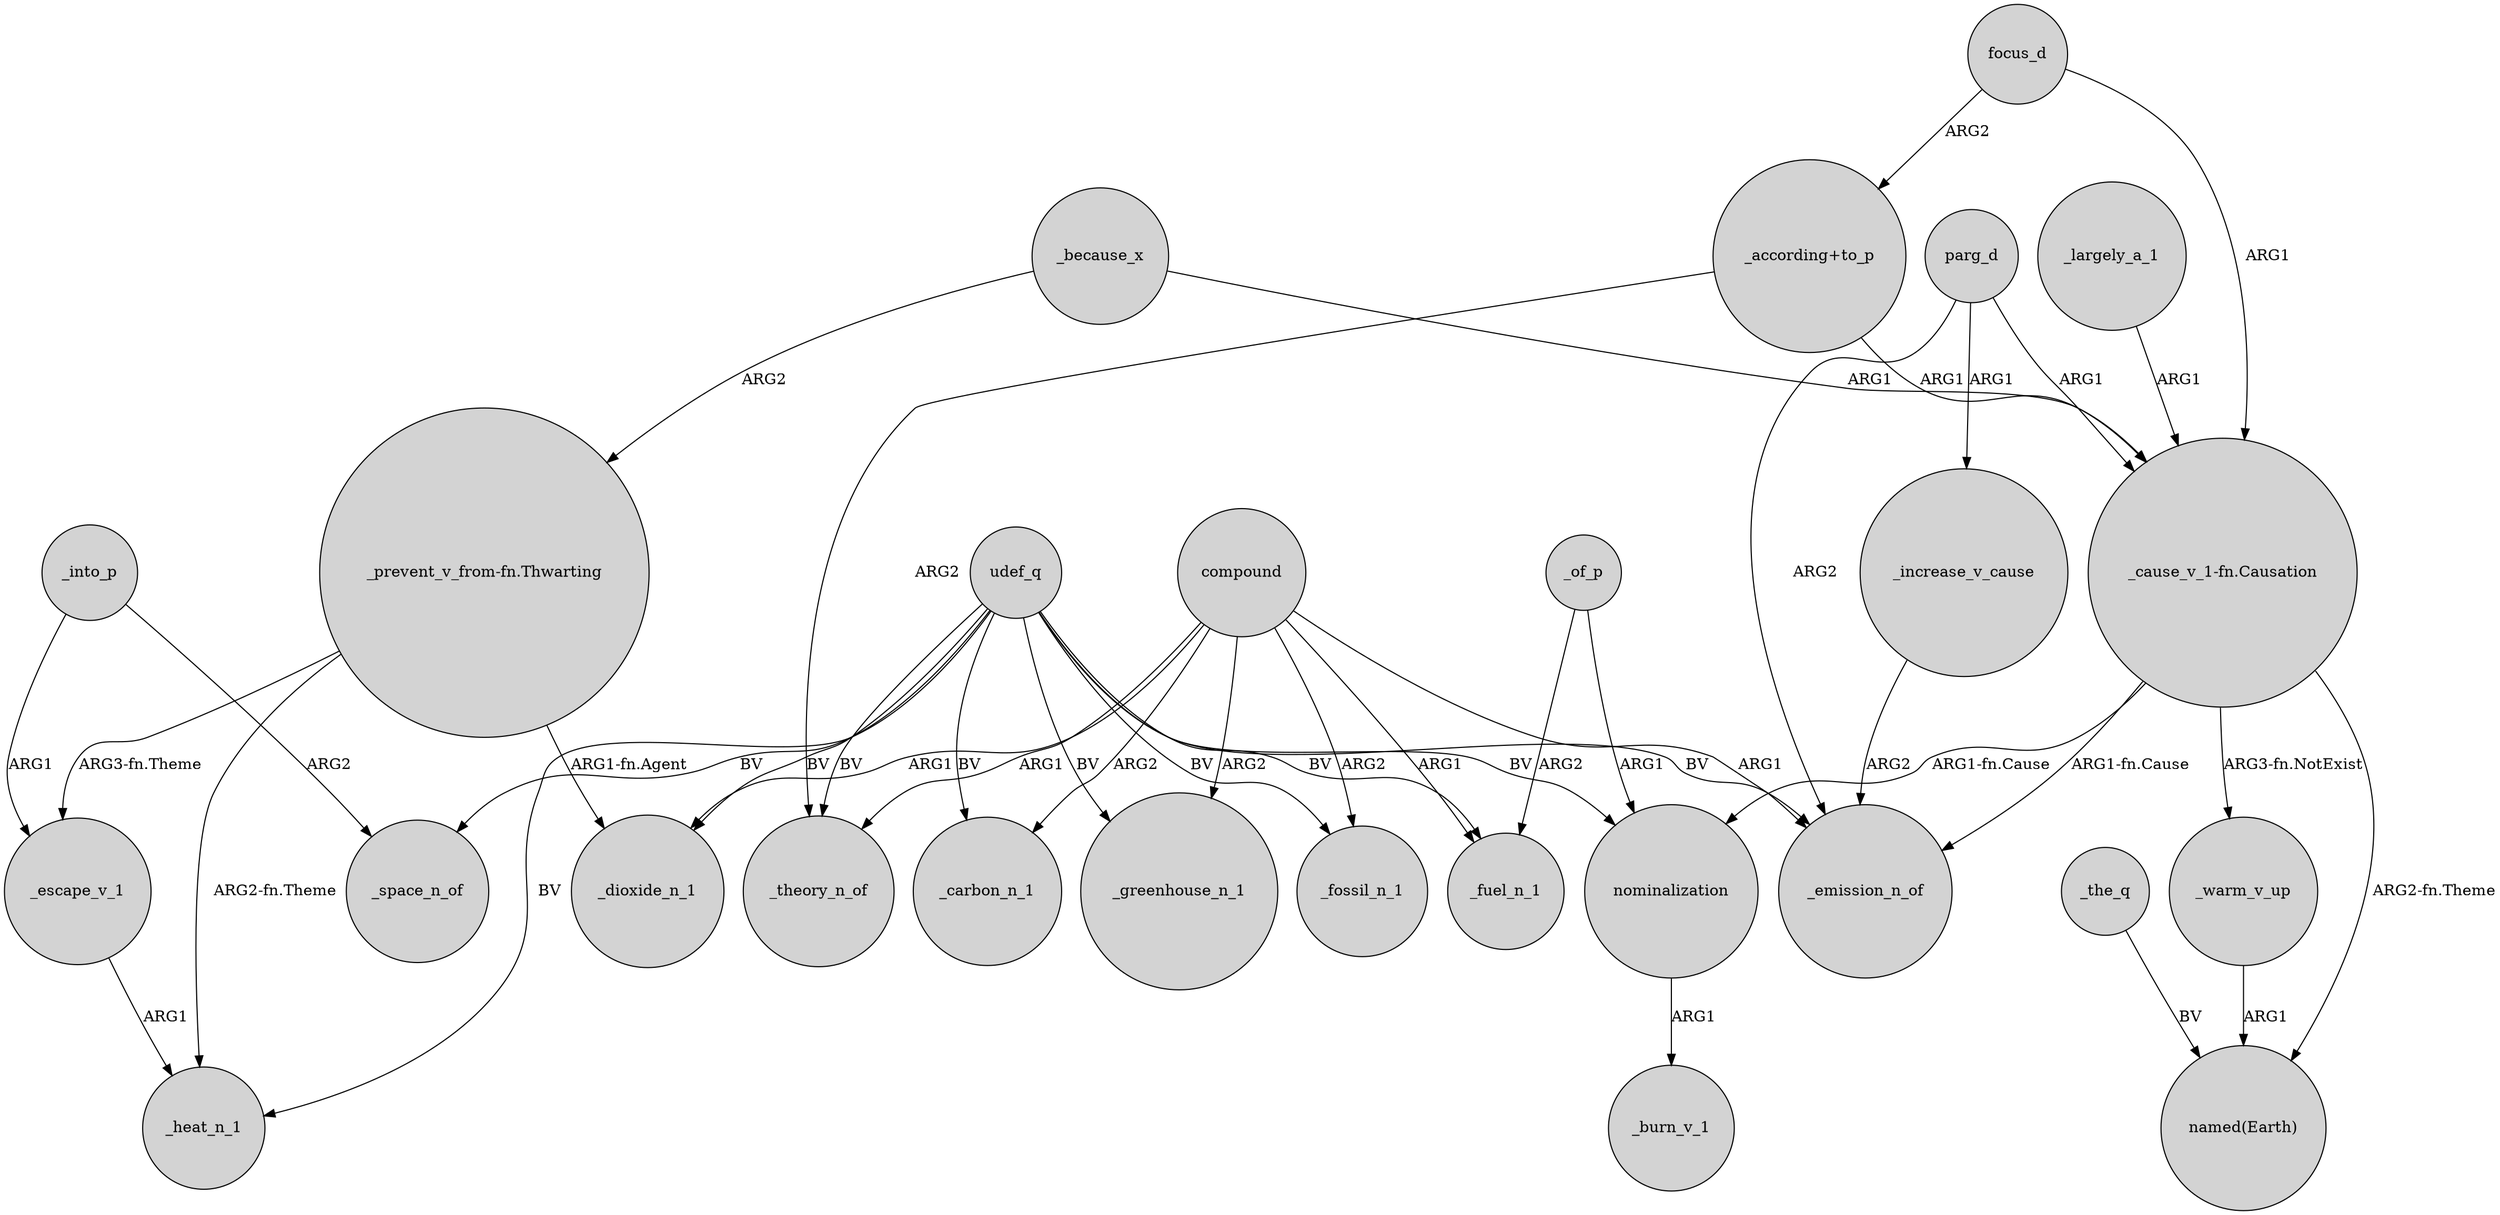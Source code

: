 digraph {
	node [shape=circle style=filled]
	focus_d -> "_cause_v_1-fn.Causation" [label=ARG1]
	udef_q -> _fossil_n_1 [label=BV]
	compound -> _emission_n_of [label=ARG1]
	udef_q -> _dioxide_n_1 [label=BV]
	_escape_v_1 -> _heat_n_1 [label=ARG1]
	"_cause_v_1-fn.Causation" -> _emission_n_of [label="ARG1-fn.Cause"]
	_warm_v_up -> "named(Earth)" [label=ARG1]
	compound -> _theory_n_of [label=ARG1]
	compound -> _dioxide_n_1 [label=ARG1]
	_because_x -> "_prevent_v_from-fn.Thwarting" [label=ARG2]
	"_prevent_v_from-fn.Thwarting" -> _heat_n_1 [label="ARG2-fn.Theme"]
	"_cause_v_1-fn.Causation" -> _warm_v_up [label="ARG3-fn.NotExist"]
	compound -> _greenhouse_n_1 [label=ARG2]
	_largely_a_1 -> "_cause_v_1-fn.Causation" [label=ARG1]
	_of_p -> nominalization [label=ARG1]
	_into_p -> _space_n_of [label=ARG2]
	udef_q -> _heat_n_1 [label=BV]
	_because_x -> "_cause_v_1-fn.Causation" [label=ARG1]
	"_cause_v_1-fn.Causation" -> nominalization [label="ARG1-fn.Cause"]
	"_prevent_v_from-fn.Thwarting" -> _escape_v_1 [label="ARG3-fn.Theme"]
	udef_q -> _space_n_of [label=BV]
	_into_p -> _escape_v_1 [label=ARG1]
	parg_d -> _emission_n_of [label=ARG2]
	parg_d -> "_cause_v_1-fn.Causation" [label=ARG1]
	_the_q -> "named(Earth)" [label=BV]
	parg_d -> _increase_v_cause [label=ARG1]
	_increase_v_cause -> _emission_n_of [label=ARG2]
	nominalization -> _burn_v_1 [label=ARG1]
	focus_d -> "_according+to_p" [label=ARG2]
	udef_q -> _carbon_n_1 [label=BV]
	udef_q -> nominalization [label=BV]
	"_cause_v_1-fn.Causation" -> "named(Earth)" [label="ARG2-fn.Theme"]
	compound -> _fuel_n_1 [label=ARG1]
	"_according+to_p" -> _theory_n_of [label=ARG2]
	udef_q -> _theory_n_of [label=BV]
	udef_q -> _greenhouse_n_1 [label=BV]
	udef_q -> _fuel_n_1 [label=BV]
	"_prevent_v_from-fn.Thwarting" -> _dioxide_n_1 [label="ARG1-fn.Agent"]
	compound -> _carbon_n_1 [label=ARG2]
	compound -> _fossil_n_1 [label=ARG2]
	udef_q -> _emission_n_of [label=BV]
	_of_p -> _fuel_n_1 [label=ARG2]
	"_according+to_p" -> "_cause_v_1-fn.Causation" [label=ARG1]
}
